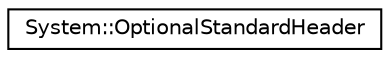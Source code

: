 digraph G
{
  edge [fontname="Helvetica",fontsize="10",labelfontname="Helvetica",labelfontsize="10"];
  node [fontname="Helvetica",fontsize="10",shape=record];
  rankdir="LR";
  Node1 [label="System::OptionalStandardHeader",height=0.2,width=0.4,color="black", fillcolor="white", style="filled",URL="$struct_system_1_1_optional_standard_header.html"];
}
